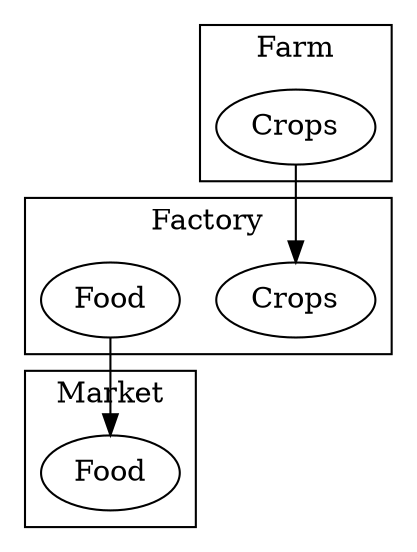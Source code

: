 digraph flow {
	subgraph cluster_farm {
		label = "Farm"
		color = black
		farm_crops [label = "Crops"]
	}
	subgraph cluster_factory {
		label = "Factory"
		color = black
		factory_crops [label = "Crops"]
		factory_food [label = "Food"]
	}
	subgraph cluster_market {
		label = "Market"
		color = black
		market_food [label = "Food"]
	}

	farm_crops -> factory_crops
	factory_food -> market_food
}
